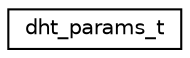 digraph "Graphical Class Hierarchy"
{
 // LATEX_PDF_SIZE
  edge [fontname="Helvetica",fontsize="10",labelfontname="Helvetica",labelfontsize="10"];
  node [fontname="Helvetica",fontsize="10",shape=record];
  rankdir="LR";
  Node0 [label="dht_params_t",height=0.2,width=0.4,color="black", fillcolor="white", style="filled",URL="$structdht__params__t.html",tooltip="Configuration parameters for DHT devices."];
}
